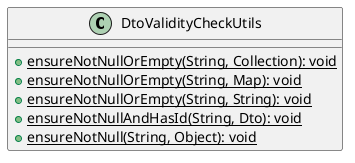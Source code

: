 @startuml

    class DtoValidityCheckUtils [[DtoValidityCheckUtils.html]] {
        {static} +ensureNotNullOrEmpty(String, Collection): void
        {static} +ensureNotNullOrEmpty(String, Map): void
        {static} +ensureNotNullOrEmpty(String, String): void
        {static} +ensureNotNullAndHasId(String, Dto): void
        {static} +ensureNotNull(String, Object): void
    }

@enduml

